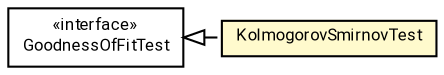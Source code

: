#!/usr/local/bin/dot
#
# Class diagram 
# Generated by UMLGraph version R5_7_2-60-g0e99a6 (http://www.spinellis.gr/umlgraph/)
#

digraph G {
	graph [fontnames="svg"]
	edge [fontname="Roboto",fontsize=7,labelfontname="Roboto",labelfontsize=7,color="black"];
	node [fontname="Roboto",fontcolor="black",fontsize=8,shape=plaintext,margin=0,width=0,height=0];
	nodesep=0.15;
	ranksep=0.25;
	rankdir=LR;
	// de.lmu.ifi.dbs.elki.math.statistics.tests.KolmogorovSmirnovTest
	c5983080 [label=<<table title="de.lmu.ifi.dbs.elki.math.statistics.tests.KolmogorovSmirnovTest" border="0" cellborder="1" cellspacing="0" cellpadding="2" bgcolor="lemonChiffon" href="KolmogorovSmirnovTest.html" target="_parent">
		<tr><td><table border="0" cellspacing="0" cellpadding="1">
		<tr><td align="center" balign="center"> <font face="Roboto">KolmogorovSmirnovTest</font> </td></tr>
		</table></td></tr>
		</table>>, URL="KolmogorovSmirnovTest.html"];
	// de.lmu.ifi.dbs.elki.math.statistics.tests.GoodnessOfFitTest
	c5983086 [label=<<table title="de.lmu.ifi.dbs.elki.math.statistics.tests.GoodnessOfFitTest" border="0" cellborder="1" cellspacing="0" cellpadding="2" href="GoodnessOfFitTest.html" target="_parent">
		<tr><td><table border="0" cellspacing="0" cellpadding="1">
		<tr><td align="center" balign="center"> &#171;interface&#187; </td></tr>
		<tr><td align="center" balign="center"> <font face="Roboto">GoodnessOfFitTest</font> </td></tr>
		</table></td></tr>
		</table>>, URL="GoodnessOfFitTest.html"];
	// de.lmu.ifi.dbs.elki.math.statistics.tests.KolmogorovSmirnovTest implements de.lmu.ifi.dbs.elki.math.statistics.tests.GoodnessOfFitTest
	c5983086 -> c5983080 [arrowtail=empty,style=dashed,dir=back,weight=9];
}

